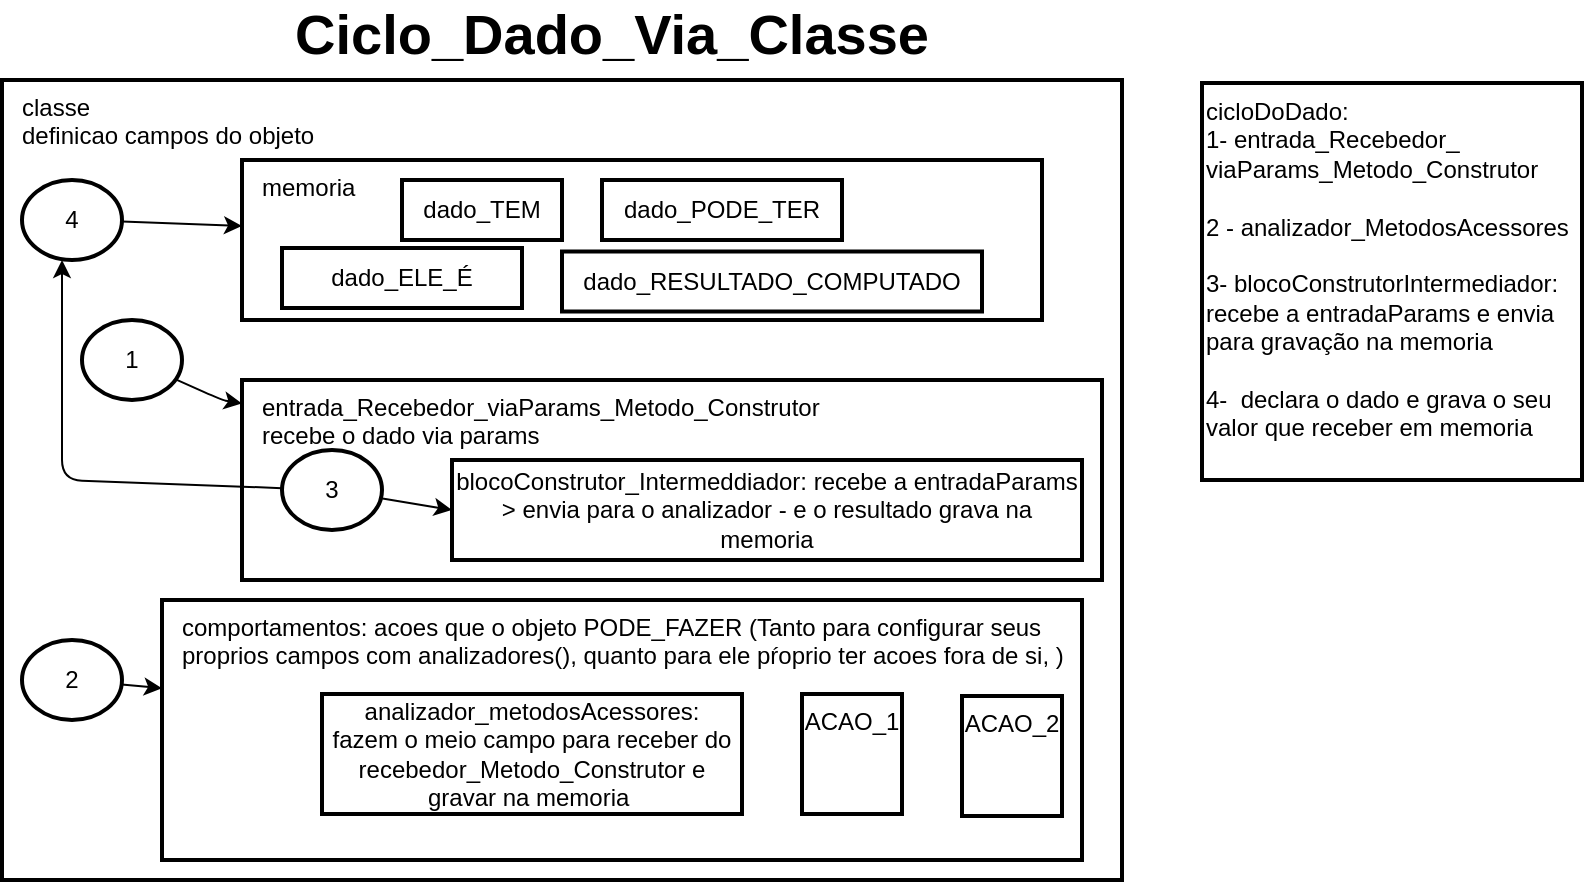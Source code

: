 <mxfile>
    <diagram id="npN7jeriWNPPiQJZ0RDg" name="via_Classe">
        <mxGraphModel dx="556" dy="483" grid="1" gridSize="10" guides="1" tooltips="1" connect="1" arrows="1" fold="1" page="1" pageScale="1" pageWidth="800" pageHeight="450" math="0" shadow="0">
            <root>
                <mxCell id="0"/>
                <mxCell id="1" parent="0"/>
                <mxCell id="2" value="classe &lt;br&gt;definicao campos do objeto" style="text;html=1;align=left;verticalAlign=top;rounded=0;strokeColor=default;strokeWidth=2;whiteSpace=wrap;spacingLeft=8;" parent="1" vertex="1">
                    <mxGeometry x="40" y="40" width="560" height="400" as="geometry"/>
                </mxCell>
                <mxCell id="4" value="memoria" style="text;html=1;align=left;verticalAlign=top;rounded=0;strokeColor=default;strokeWidth=2;whiteSpace=wrap;spacingLeft=8;" parent="1" vertex="1">
                    <mxGeometry x="160" y="80" width="400" height="80" as="geometry"/>
                </mxCell>
                <mxCell id="5" value="entrada_Recebedor_viaParams_Metodo_Construtor&amp;nbsp;&lt;br&gt;recebe o dado via params" style="text;html=1;align=left;verticalAlign=top;rounded=0;strokeColor=default;strokeWidth=2;whiteSpace=wrap;spacingLeft=8;" parent="1" vertex="1">
                    <mxGeometry x="160" y="190" width="430" height="100" as="geometry"/>
                </mxCell>
                <mxCell id="6" value="comportamentos: acoes que o objeto PODE_FAZER (Tanto para configurar seus proprios campos com analizadores(), quanto para ele pŕoprio ter acoes fora de si, )" style="text;html=1;align=left;verticalAlign=top;rounded=0;strokeColor=default;strokeWidth=2;whiteSpace=wrap;spacingLeft=8;" parent="1" vertex="1">
                    <mxGeometry x="120" y="300" width="460" height="130" as="geometry"/>
                </mxCell>
                <mxCell id="8" style="edgeStyle=none;html=1;" parent="1" source="7" target="5" edge="1">
                    <mxGeometry relative="1" as="geometry">
                        <Array as="points">
                            <mxPoint x="150" y="200"/>
                        </Array>
                    </mxGeometry>
                </mxCell>
                <mxCell id="7" value="1" style="ellipse;whiteSpace=wrap;html=1;strokeColor=default;strokeWidth=2;" parent="1" vertex="1">
                    <mxGeometry x="80" y="160" width="50" height="40" as="geometry"/>
                </mxCell>
                <mxCell id="10" style="edgeStyle=none;html=1;" parent="1" source="9" target="6" edge="1">
                    <mxGeometry relative="1" as="geometry"/>
                </mxCell>
                <mxCell id="9" value="2" style="ellipse;whiteSpace=wrap;html=1;strokeColor=default;strokeWidth=2;" parent="1" vertex="1">
                    <mxGeometry x="50" y="320" width="50" height="40" as="geometry"/>
                </mxCell>
                <mxCell id="12" style="edgeStyle=none;html=1;" parent="1" source="11" target="4" edge="1">
                    <mxGeometry relative="1" as="geometry"/>
                </mxCell>
                <mxCell id="11" value="4" style="ellipse;whiteSpace=wrap;html=1;strokeColor=default;strokeWidth=2;" parent="1" vertex="1">
                    <mxGeometry x="50" y="90" width="50" height="40" as="geometry"/>
                </mxCell>
                <mxCell id="13" value="dado_PODE_TER" style="text;html=1;align=center;verticalAlign=middle;whiteSpace=wrap;rounded=0;strokeColor=default;strokeWidth=2;fontSize=12;" parent="1" vertex="1">
                    <mxGeometry x="340" y="90" width="120" height="30" as="geometry"/>
                </mxCell>
                <mxCell id="3" value="dado_TEM" style="text;html=1;align=center;verticalAlign=middle;whiteSpace=wrap;rounded=0;strokeColor=default;strokeWidth=2;" parent="1" vertex="1">
                    <mxGeometry x="240" y="90" width="80" height="30" as="geometry"/>
                </mxCell>
                <mxCell id="15" value="dado_ELE_É" style="text;html=1;align=center;verticalAlign=middle;whiteSpace=wrap;rounded=0;strokeColor=default;strokeWidth=2;fontSize=12;" parent="1" vertex="1">
                    <mxGeometry x="180" y="124" width="120" height="30" as="geometry"/>
                </mxCell>
                <mxCell id="16" value="&lt;span style=&quot;text-align: left;&quot;&gt;analizador_metodosAcessores:&lt;/span&gt;&lt;br style=&quot;text-align: left;&quot;&gt;&lt;span style=&quot;text-align: left;&quot;&gt;fazem o meio campo para receber do recebedor_Metodo_Construtor e gravar na memoria&amp;nbsp;&lt;/span&gt;" style="text;html=1;align=center;verticalAlign=middle;whiteSpace=wrap;rounded=0;strokeColor=default;strokeWidth=2;" parent="1" vertex="1">
                    <mxGeometry x="200" y="347" width="210" height="60" as="geometry"/>
                </mxCell>
                <mxCell id="17" value="&lt;div style=&quot;&quot;&gt;&lt;span style=&quot;background-color: initial;&quot;&gt;ACAO_1&lt;/span&gt;&lt;/div&gt;" style="text;html=1;align=center;verticalAlign=top;whiteSpace=wrap;rounded=0;strokeColor=default;strokeWidth=2;" parent="1" vertex="1">
                    <mxGeometry x="440" y="347" width="50" height="60" as="geometry"/>
                </mxCell>
                <mxCell id="18" value="&lt;div style=&quot;&quot;&gt;&lt;span style=&quot;background-color: initial;&quot;&gt;ACAO_2&lt;/span&gt;&lt;/div&gt;" style="text;html=1;align=center;verticalAlign=top;whiteSpace=wrap;rounded=0;strokeColor=default;strokeWidth=2;" parent="1" vertex="1">
                    <mxGeometry x="520" y="348" width="50" height="60" as="geometry"/>
                </mxCell>
                <mxCell id="19" value="cicloDoDado:&lt;br&gt;1- entrada_Recebedor_&lt;br&gt;viaParams_Metodo_Construtor&lt;br&gt;&lt;br&gt;2 - analizador_MetodosAcessores&lt;br&gt;&lt;br&gt;3- blocoConstrutorIntermediador: recebe a entradaParams e envia para gravação na memoria&lt;br&gt;&lt;br&gt;4-&amp;nbsp; declara o dado e grava o seu valor que receber em memoria" style="text;html=1;align=left;verticalAlign=top;whiteSpace=wrap;rounded=0;strokeColor=default;strokeWidth=2;" parent="1" vertex="1">
                    <mxGeometry x="640" y="41.5" width="190" height="198.5" as="geometry"/>
                </mxCell>
                <mxCell id="20" value="Ciclo_Dado_Via_Classe" style="text;html=1;strokeColor=none;fillColor=none;align=center;verticalAlign=middle;whiteSpace=wrap;rounded=0;fontStyle=1;fontSize=28;" vertex="1" parent="1">
                    <mxGeometry x="80" y="2" width="530" height="30" as="geometry"/>
                </mxCell>
                <mxCell id="21" value="blocoConstrutor_Intermeddiador: recebe a entradaParams &amp;gt; envia para o analizador - e o resultado grava na memoria" style="text;html=1;align=center;verticalAlign=middle;whiteSpace=wrap;rounded=0;strokeColor=default;strokeWidth=2;" vertex="1" parent="1">
                    <mxGeometry x="265" y="230" width="315" height="50" as="geometry"/>
                </mxCell>
                <mxCell id="23" style="edgeStyle=none;html=1;fontSize=28;" edge="1" parent="1" source="22">
                    <mxGeometry relative="1" as="geometry">
                        <mxPoint x="70" y="130" as="targetPoint"/>
                        <Array as="points">
                            <mxPoint x="70" y="240"/>
                        </Array>
                    </mxGeometry>
                </mxCell>
                <mxCell id="24" style="edgeStyle=none;html=1;entryX=0;entryY=0.5;entryDx=0;entryDy=0;fontSize=28;" edge="1" parent="1" source="22" target="21">
                    <mxGeometry relative="1" as="geometry"/>
                </mxCell>
                <mxCell id="22" value="3" style="ellipse;whiteSpace=wrap;html=1;strokeColor=default;strokeWidth=2;" vertex="1" parent="1">
                    <mxGeometry x="180" y="225" width="50" height="40" as="geometry"/>
                </mxCell>
                <mxCell id="25" value="dado_RESULTADO_COMPUTADO" style="text;html=1;align=center;verticalAlign=middle;whiteSpace=wrap;rounded=0;strokeColor=default;strokeWidth=2;fontSize=12;" vertex="1" parent="1">
                    <mxGeometry x="320" y="125.75" width="210" height="30" as="geometry"/>
                </mxCell>
            </root>
        </mxGraphModel>
    </diagram>
</mxfile>